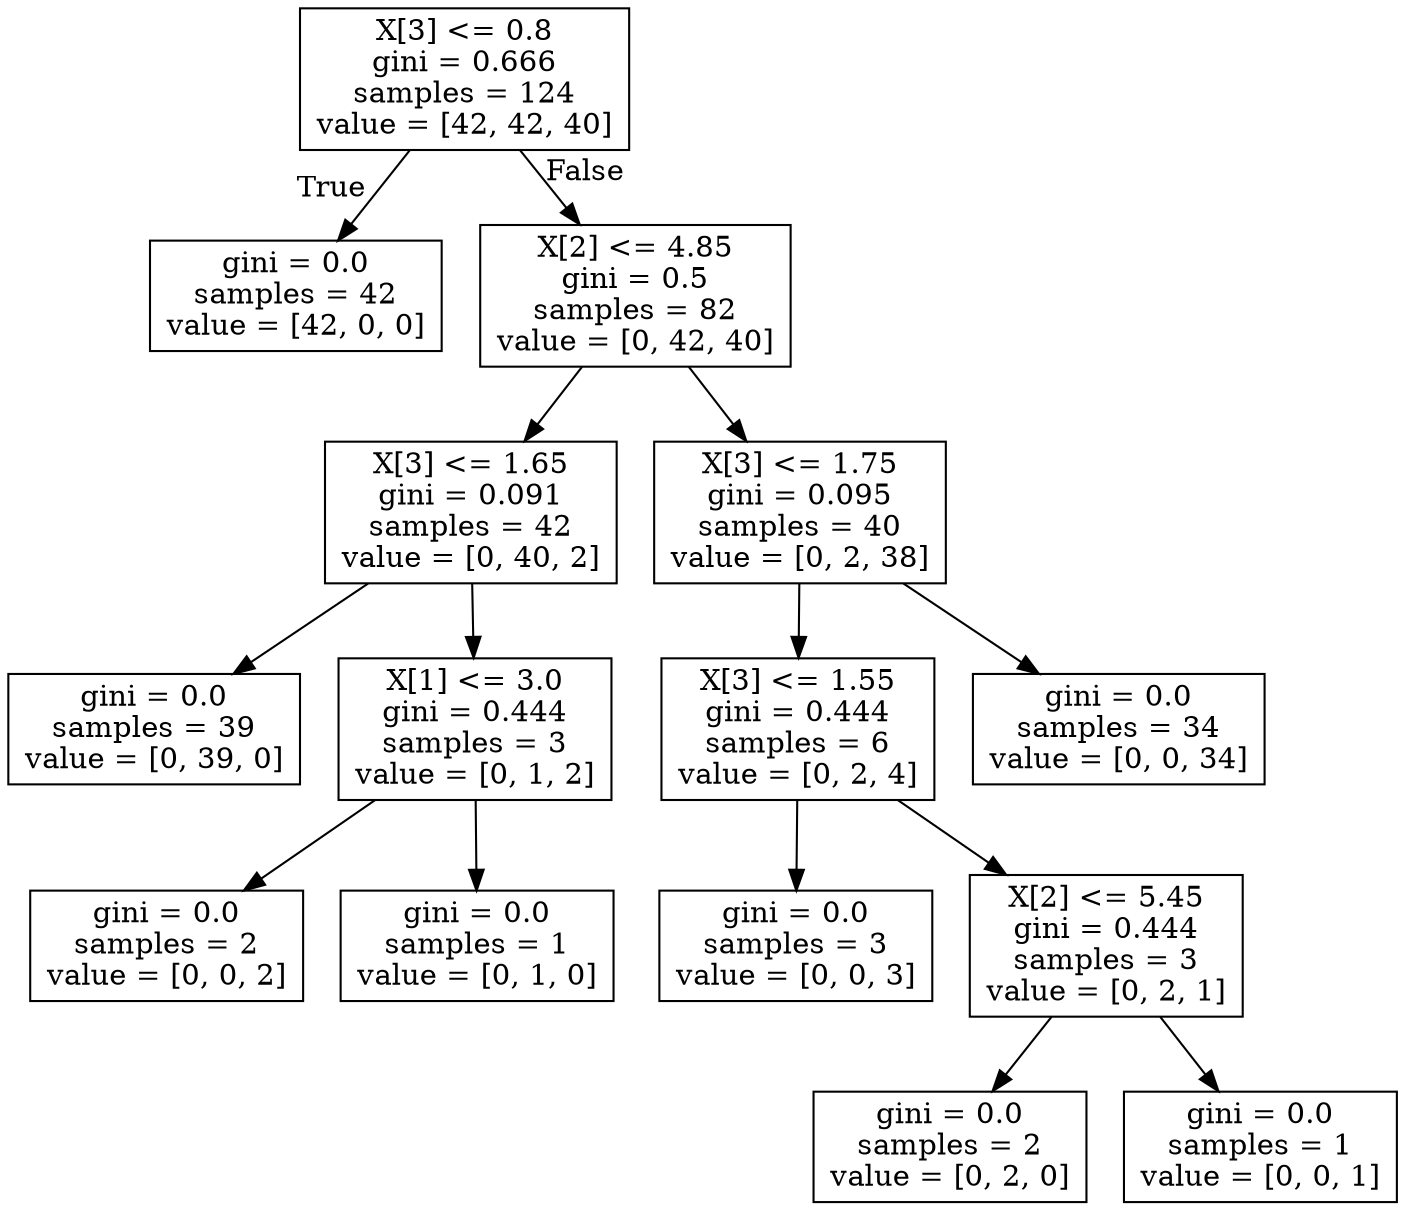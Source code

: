 digraph Tree {
node [shape=box] ;
0 [label="X[3] <= 0.8\ngini = 0.666\nsamples = 124\nvalue = [42, 42, 40]"] ;
1 [label="gini = 0.0\nsamples = 42\nvalue = [42, 0, 0]"] ;
0 -> 1 [labeldistance=2.5, labelangle=45, headlabel="True"] ;
2 [label="X[2] <= 4.85\ngini = 0.5\nsamples = 82\nvalue = [0, 42, 40]"] ;
0 -> 2 [labeldistance=2.5, labelangle=-45, headlabel="False"] ;
3 [label="X[3] <= 1.65\ngini = 0.091\nsamples = 42\nvalue = [0, 40, 2]"] ;
2 -> 3 ;
4 [label="gini = 0.0\nsamples = 39\nvalue = [0, 39, 0]"] ;
3 -> 4 ;
5 [label="X[1] <= 3.0\ngini = 0.444\nsamples = 3\nvalue = [0, 1, 2]"] ;
3 -> 5 ;
6 [label="gini = 0.0\nsamples = 2\nvalue = [0, 0, 2]"] ;
5 -> 6 ;
7 [label="gini = 0.0\nsamples = 1\nvalue = [0, 1, 0]"] ;
5 -> 7 ;
8 [label="X[3] <= 1.75\ngini = 0.095\nsamples = 40\nvalue = [0, 2, 38]"] ;
2 -> 8 ;
9 [label="X[3] <= 1.55\ngini = 0.444\nsamples = 6\nvalue = [0, 2, 4]"] ;
8 -> 9 ;
10 [label="gini = 0.0\nsamples = 3\nvalue = [0, 0, 3]"] ;
9 -> 10 ;
11 [label="X[2] <= 5.45\ngini = 0.444\nsamples = 3\nvalue = [0, 2, 1]"] ;
9 -> 11 ;
12 [label="gini = 0.0\nsamples = 2\nvalue = [0, 2, 0]"] ;
11 -> 12 ;
13 [label="gini = 0.0\nsamples = 1\nvalue = [0, 0, 1]"] ;
11 -> 13 ;
14 [label="gini = 0.0\nsamples = 34\nvalue = [0, 0, 34]"] ;
8 -> 14 ;
}